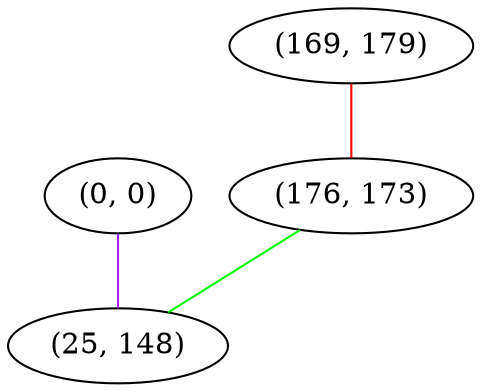 graph "" {
"(0, 0)";
"(169, 179)";
"(176, 173)";
"(25, 148)";
"(0, 0)" -- "(25, 148)"  [color=purple, key=0, weight=4];
"(169, 179)" -- "(176, 173)"  [color=red, key=0, weight=1];
"(176, 173)" -- "(25, 148)"  [color=green, key=0, weight=2];
}
